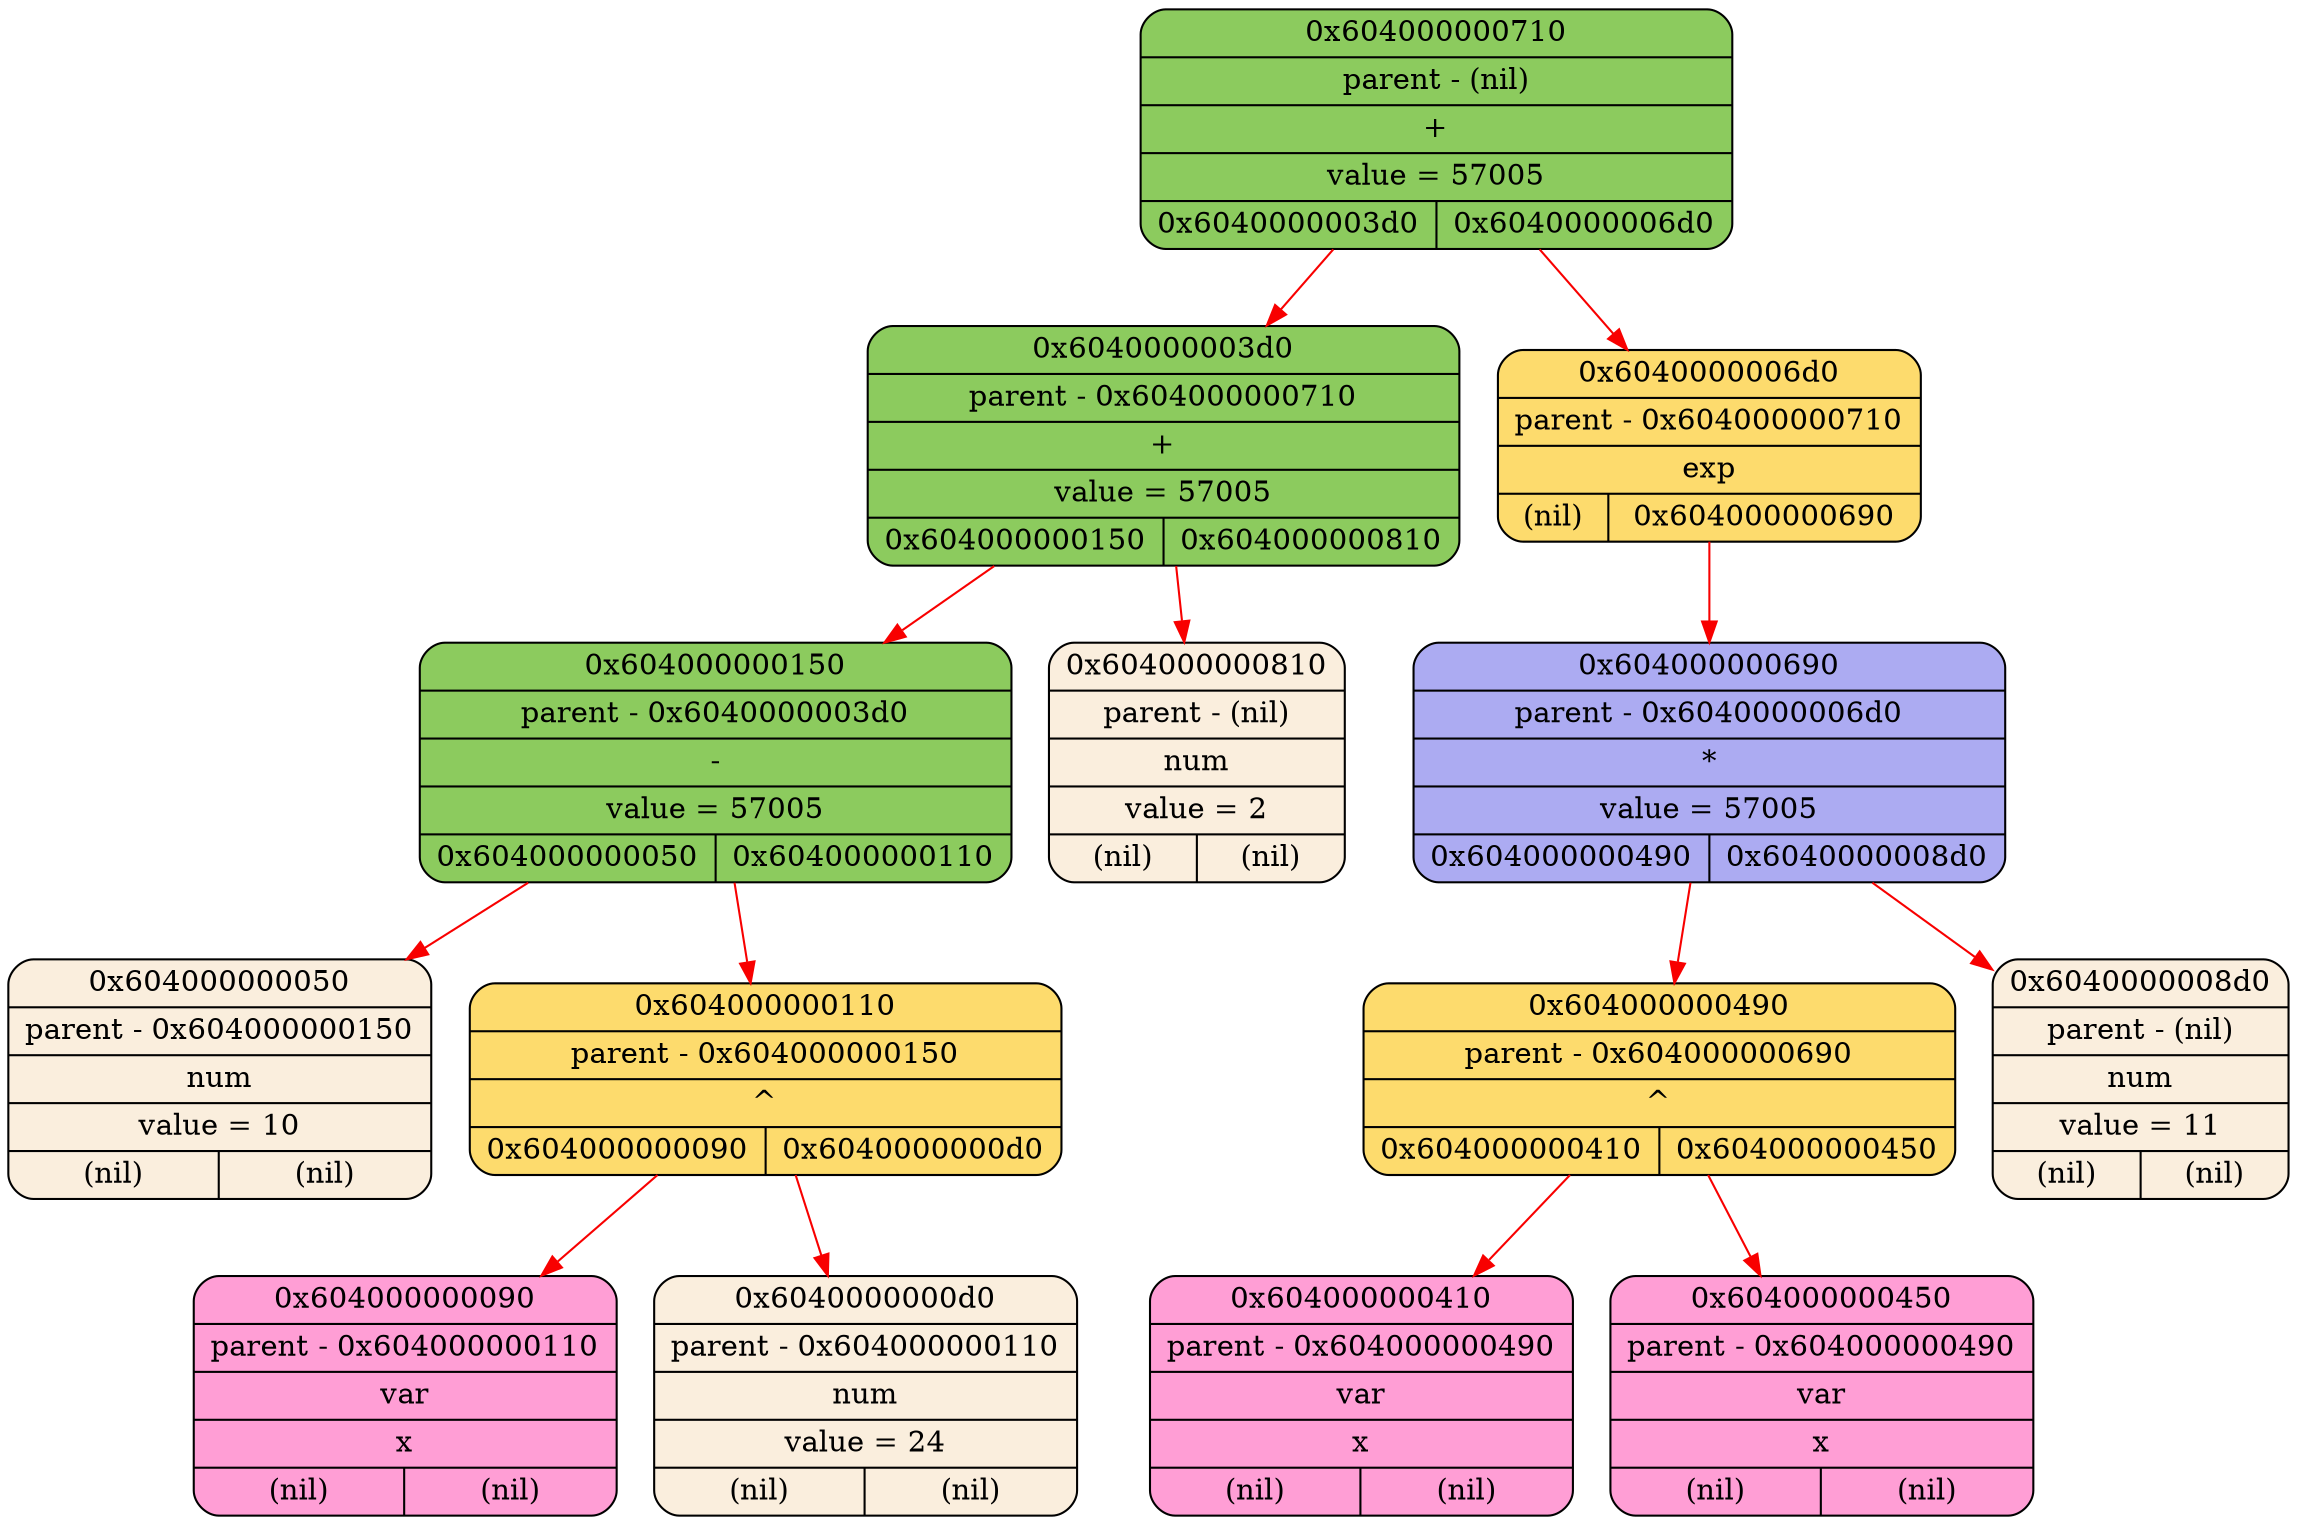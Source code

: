 digraph
{
    node_0x604000000050[shape = Mrecord, label = "{{0x604000000050} | {parent - 0x604000000150} | {num} | {value = 10} | {(nil)|(nil)}}", style = "filled", fillcolor = "#FAEEDD"];
    node_0x604000000090[shape = Mrecord, label = "{{0x604000000090} | {parent - 0x604000000110} | {var} | {x} | {(nil)|(nil)}}", style = "filled", fillcolor = "#FF9ED5"];
    node_0x6040000000d0[shape = Mrecord, label = "{{0x6040000000d0} | {parent - 0x604000000110} | {num} | {value = 24} | {(nil)|(nil)}}", style = "filled", fillcolor = "#FAEEDD"];
    node_0x604000000110[shape = Mrecord, label = "{{0x604000000110} | {parent - 0x604000000150} | {^} | {0x604000000090|0x6040000000d0}}", style = "filled", fillcolor = "#FDDB6D"];
    node_0x604000000150[shape = Mrecord, label = "{{0x604000000150} | {parent - 0x6040000003d0} | {-} | {value = 57005} | {0x604000000050|0x604000000110}}", style = "filled", fillcolor = "#8CCB5E"];
    node_0x604000000810[shape = Mrecord, label = "{{0x604000000810} | {parent - (nil)} | {num} | {value = 2} | {(nil)|(nil)}}", style = "filled", fillcolor = "#FAEEDD"];
    node_0x6040000003d0[shape = Mrecord, label = "{{0x6040000003d0} | {parent - 0x604000000710} | {+} | {value = 57005} | {0x604000000150|0x604000000810}}", style = "filled", fillcolor = "#8CCB5E"];
    node_0x604000000410[shape = Mrecord, label = "{{0x604000000410} | {parent - 0x604000000490} | {var} | {x} | {(nil)|(nil)}}", style = "filled", fillcolor = "#FF9ED5"];
    node_0x604000000450[shape = Mrecord, label = "{{0x604000000450} | {parent - 0x604000000490} | {var} | {x} | {(nil)|(nil)}}", style = "filled", fillcolor = "#FF9ED5"];
    node_0x604000000490[shape = Mrecord, label = "{{0x604000000490} | {parent - 0x604000000690} | {^} | {0x604000000410|0x604000000450}}", style = "filled", fillcolor = "#FDDB6D"];
    node_0x6040000008d0[shape = Mrecord, label = "{{0x6040000008d0} | {parent - (nil)} | {num} | {value = 11} | {(nil)|(nil)}}", style = "filled", fillcolor = "#FAEEDD"];
    node_0x604000000690[shape = Mrecord, label = "{{0x604000000690} | {parent - 0x6040000006d0} | {*} | {value = 57005} | {0x604000000490|0x6040000008d0}}", style = "filled", fillcolor = "#ACABF2"];
    node_0x6040000006d0[shape = Mrecord, label = "{{0x6040000006d0} | {parent - 0x604000000710} | {exp} | {(nil)|0x604000000690}}", style = "filled", fillcolor = "#FDDB6D"];
    node_0x604000000710[shape = Mrecord, label = "{{0x604000000710} | {parent - (nil)} | {+} | {value = 57005} | {0x6040000003d0|0x6040000006d0}}", style = "filled", fillcolor = "#8CCB5E"];
    node_0x604000000710->node_0x6040000003d0 [color = "#F80000"];
    node_0x6040000003d0->node_0x604000000150 [color = "#F80000"];
    node_0x604000000150->node_0x604000000050 [color = "#F80000"];
    node_0x604000000150->node_0x604000000110 [color = "#F80000"];
    node_0x604000000110->node_0x604000000090 [color = "#F80000"];
    node_0x604000000110->node_0x6040000000d0 [color = "#F80000"];
    node_0x6040000003d0->node_0x604000000810 [color = "#F80000"];
    node_0x604000000710->node_0x6040000006d0 [color = "#F80000"];
    node_0x6040000006d0->node_0x604000000690 [color = "#F80000"];
    node_0x604000000690->node_0x604000000490 [color = "#F80000"];
    node_0x604000000490->node_0x604000000410 [color = "#F80000"];
    node_0x604000000490->node_0x604000000450 [color = "#F80000"];
    node_0x604000000690->node_0x6040000008d0 [color = "#F80000"];
}